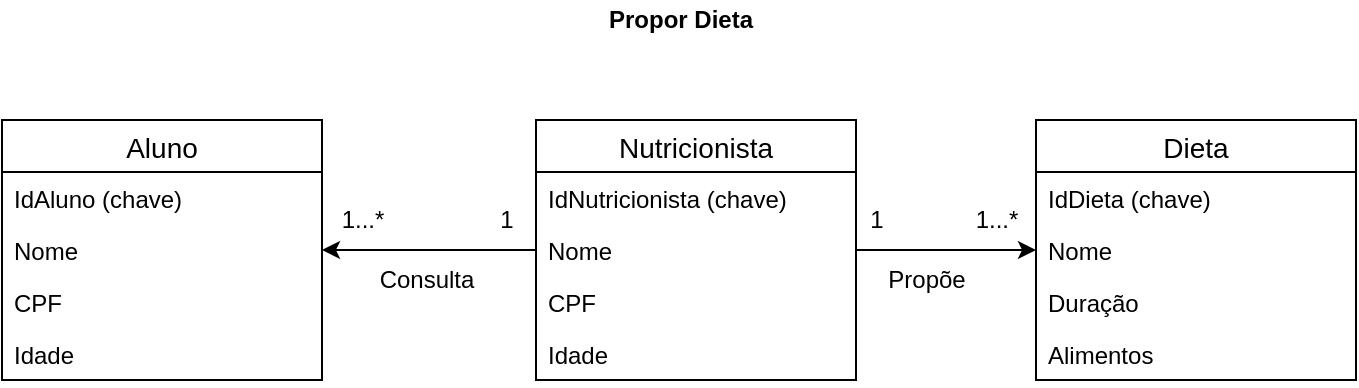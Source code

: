 <mxfile version="13.0.1" type="device"><diagram id="hCssbzQxobhbAp1--jcb" name="Page-1"><mxGraphModel dx="2076" dy="1062" grid="1" gridSize="10" guides="1" tooltips="1" connect="1" arrows="1" fold="1" page="1" pageScale="1" pageWidth="1169" pageHeight="1654" math="0" shadow="0"><root><mxCell id="0"/><mxCell id="1" parent="0"/><mxCell id="kxX3-yyJwaIgwT0o0Y-X-12" style="edgeStyle=orthogonalEdgeStyle;rounded=0;orthogonalLoop=1;jettySize=auto;html=1;exitX=1;exitY=0.5;exitDx=0;exitDy=0;entryX=0;entryY=0.5;entryDx=0;entryDy=0;" edge="1" parent="1" source="kxX3-yyJwaIgwT0o0Y-X-4" target="kxX3-yyJwaIgwT0o0Y-X-9"><mxGeometry relative="1" as="geometry"/></mxCell><mxCell id="kxX3-yyJwaIgwT0o0Y-X-13" value="Propõe" style="text;html=1;align=center;verticalAlign=middle;resizable=0;points=[];autosize=1;" vertex="1" parent="1"><mxGeometry x="683" y="270" width="50" height="20" as="geometry"/></mxCell><mxCell id="kxX3-yyJwaIgwT0o0Y-X-14" value="1" style="text;html=1;align=center;verticalAlign=middle;resizable=0;points=[];autosize=1;" vertex="1" parent="1"><mxGeometry x="673" y="240" width="20" height="20" as="geometry"/></mxCell><mxCell id="kxX3-yyJwaIgwT0o0Y-X-15" value="1...*" style="text;html=1;align=center;verticalAlign=middle;resizable=0;points=[];autosize=1;" vertex="1" parent="1"><mxGeometry x="723" y="240" width="40" height="20" as="geometry"/></mxCell><mxCell id="kxX3-yyJwaIgwT0o0Y-X-38" value="&lt;b&gt;Propor Dieta&lt;/b&gt;" style="text;html=1;align=center;verticalAlign=middle;resizable=0;points=[];autosize=1;" vertex="1" parent="1"><mxGeometry x="540" y="140" width="90" height="20" as="geometry"/></mxCell><mxCell id="kxX3-yyJwaIgwT0o0Y-X-57" value="Consulta" style="text;html=1;align=center;verticalAlign=middle;resizable=0;points=[];autosize=1;" vertex="1" parent="1"><mxGeometry x="428" y="270" width="60" height="20" as="geometry"/></mxCell><mxCell id="kxX3-yyJwaIgwT0o0Y-X-60" value="1...*" style="text;html=1;align=center;verticalAlign=middle;resizable=0;points=[];autosize=1;" vertex="1" parent="1"><mxGeometry x="406" y="240" width="40" height="20" as="geometry"/></mxCell><mxCell id="kxX3-yyJwaIgwT0o0Y-X-64" style="edgeStyle=orthogonalEdgeStyle;rounded=0;orthogonalLoop=1;jettySize=auto;html=1;exitX=0;exitY=0.5;exitDx=0;exitDy=0;" edge="1" parent="1" source="kxX3-yyJwaIgwT0o0Y-X-4" target="kxX3-yyJwaIgwT0o0Y-X-53"><mxGeometry relative="1" as="geometry"/></mxCell><mxCell id="kxX3-yyJwaIgwT0o0Y-X-65" value="1" style="text;html=1;align=center;verticalAlign=middle;resizable=0;points=[];autosize=1;" vertex="1" parent="1"><mxGeometry x="488" y="240" width="20" height="20" as="geometry"/></mxCell><mxCell id="kxX3-yyJwaIgwT0o0Y-X-7" value="Dieta" style="swimlane;fontStyle=0;childLayout=stackLayout;horizontal=1;startSize=26;horizontalStack=0;resizeParent=1;resizeParentMax=0;resizeLast=0;collapsible=1;marginBottom=0;align=center;fontSize=14;" vertex="1" parent="1"><mxGeometry x="763" y="200" width="160" height="130" as="geometry"/></mxCell><mxCell id="kxX3-yyJwaIgwT0o0Y-X-8" value="IdDieta (chave)" style="text;strokeColor=none;fillColor=none;spacingLeft=4;spacingRight=4;overflow=hidden;rotatable=0;points=[[0,0.5],[1,0.5]];portConstraint=eastwest;fontSize=12;" vertex="1" parent="kxX3-yyJwaIgwT0o0Y-X-7"><mxGeometry y="26" width="160" height="26" as="geometry"/></mxCell><mxCell id="kxX3-yyJwaIgwT0o0Y-X-9" value="Nome" style="text;strokeColor=none;fillColor=none;spacingLeft=4;spacingRight=4;overflow=hidden;rotatable=0;points=[[0,0.5],[1,0.5]];portConstraint=eastwest;fontSize=12;" vertex="1" parent="kxX3-yyJwaIgwT0o0Y-X-7"><mxGeometry y="52" width="160" height="26" as="geometry"/></mxCell><mxCell id="kxX3-yyJwaIgwT0o0Y-X-10" value="Duração" style="text;strokeColor=none;fillColor=none;spacingLeft=4;spacingRight=4;overflow=hidden;rotatable=0;points=[[0,0.5],[1,0.5]];portConstraint=eastwest;fontSize=12;" vertex="1" parent="kxX3-yyJwaIgwT0o0Y-X-7"><mxGeometry y="78" width="160" height="26" as="geometry"/></mxCell><mxCell id="kxX3-yyJwaIgwT0o0Y-X-11" value="Alimentos" style="text;strokeColor=none;fillColor=none;spacingLeft=4;spacingRight=4;overflow=hidden;rotatable=0;points=[[0,0.5],[1,0.5]];portConstraint=eastwest;fontSize=12;" vertex="1" parent="kxX3-yyJwaIgwT0o0Y-X-7"><mxGeometry y="104" width="160" height="26" as="geometry"/></mxCell><mxCell id="kxX3-yyJwaIgwT0o0Y-X-2" value="Nutricionista" style="swimlane;fontStyle=0;childLayout=stackLayout;horizontal=1;startSize=26;horizontalStack=0;resizeParent=1;resizeParentMax=0;resizeLast=0;collapsible=1;marginBottom=0;align=center;fontSize=14;" vertex="1" parent="1"><mxGeometry x="513" y="200" width="160" height="130" as="geometry"/></mxCell><mxCell id="kxX3-yyJwaIgwT0o0Y-X-3" value="IdNutricionista (chave)" style="text;strokeColor=none;fillColor=none;spacingLeft=4;spacingRight=4;overflow=hidden;rotatable=0;points=[[0,0.5],[1,0.5]];portConstraint=eastwest;fontSize=12;" vertex="1" parent="kxX3-yyJwaIgwT0o0Y-X-2"><mxGeometry y="26" width="160" height="26" as="geometry"/></mxCell><mxCell id="kxX3-yyJwaIgwT0o0Y-X-4" value="Nome" style="text;strokeColor=none;fillColor=none;spacingLeft=4;spacingRight=4;overflow=hidden;rotatable=0;points=[[0,0.5],[1,0.5]];portConstraint=eastwest;fontSize=12;" vertex="1" parent="kxX3-yyJwaIgwT0o0Y-X-2"><mxGeometry y="52" width="160" height="26" as="geometry"/></mxCell><mxCell id="kxX3-yyJwaIgwT0o0Y-X-5" value="CPF" style="text;strokeColor=none;fillColor=none;spacingLeft=4;spacingRight=4;overflow=hidden;rotatable=0;points=[[0,0.5],[1,0.5]];portConstraint=eastwest;fontSize=12;" vertex="1" parent="kxX3-yyJwaIgwT0o0Y-X-2"><mxGeometry y="78" width="160" height="26" as="geometry"/></mxCell><mxCell id="kxX3-yyJwaIgwT0o0Y-X-6" value="Idade" style="text;strokeColor=none;fillColor=none;spacingLeft=4;spacingRight=4;overflow=hidden;rotatable=0;points=[[0,0.5],[1,0.5]];portConstraint=eastwest;fontSize=12;" vertex="1" parent="kxX3-yyJwaIgwT0o0Y-X-2"><mxGeometry y="104" width="160" height="26" as="geometry"/></mxCell><mxCell id="kxX3-yyJwaIgwT0o0Y-X-51" value="Aluno" style="swimlane;fontStyle=0;childLayout=stackLayout;horizontal=1;startSize=26;horizontalStack=0;resizeParent=1;resizeParentMax=0;resizeLast=0;collapsible=1;marginBottom=0;align=center;fontSize=14;" vertex="1" parent="1"><mxGeometry x="246" y="200" width="160" height="130" as="geometry"/></mxCell><mxCell id="kxX3-yyJwaIgwT0o0Y-X-52" value="IdAluno (chave)" style="text;strokeColor=none;fillColor=none;spacingLeft=4;spacingRight=4;overflow=hidden;rotatable=0;points=[[0,0.5],[1,0.5]];portConstraint=eastwest;fontSize=12;" vertex="1" parent="kxX3-yyJwaIgwT0o0Y-X-51"><mxGeometry y="26" width="160" height="26" as="geometry"/></mxCell><mxCell id="kxX3-yyJwaIgwT0o0Y-X-53" value="Nome" style="text;strokeColor=none;fillColor=none;spacingLeft=4;spacingRight=4;overflow=hidden;rotatable=0;points=[[0,0.5],[1,0.5]];portConstraint=eastwest;fontSize=12;" vertex="1" parent="kxX3-yyJwaIgwT0o0Y-X-51"><mxGeometry y="52" width="160" height="26" as="geometry"/></mxCell><mxCell id="kxX3-yyJwaIgwT0o0Y-X-54" value="CPF" style="text;strokeColor=none;fillColor=none;spacingLeft=4;spacingRight=4;overflow=hidden;rotatable=0;points=[[0,0.5],[1,0.5]];portConstraint=eastwest;fontSize=12;" vertex="1" parent="kxX3-yyJwaIgwT0o0Y-X-51"><mxGeometry y="78" width="160" height="26" as="geometry"/></mxCell><mxCell id="kxX3-yyJwaIgwT0o0Y-X-55" value="Idade" style="text;strokeColor=none;fillColor=none;spacingLeft=4;spacingRight=4;overflow=hidden;rotatable=0;points=[[0,0.5],[1,0.5]];portConstraint=eastwest;fontSize=12;" vertex="1" parent="kxX3-yyJwaIgwT0o0Y-X-51"><mxGeometry y="104" width="160" height="26" as="geometry"/></mxCell></root></mxGraphModel></diagram></mxfile>